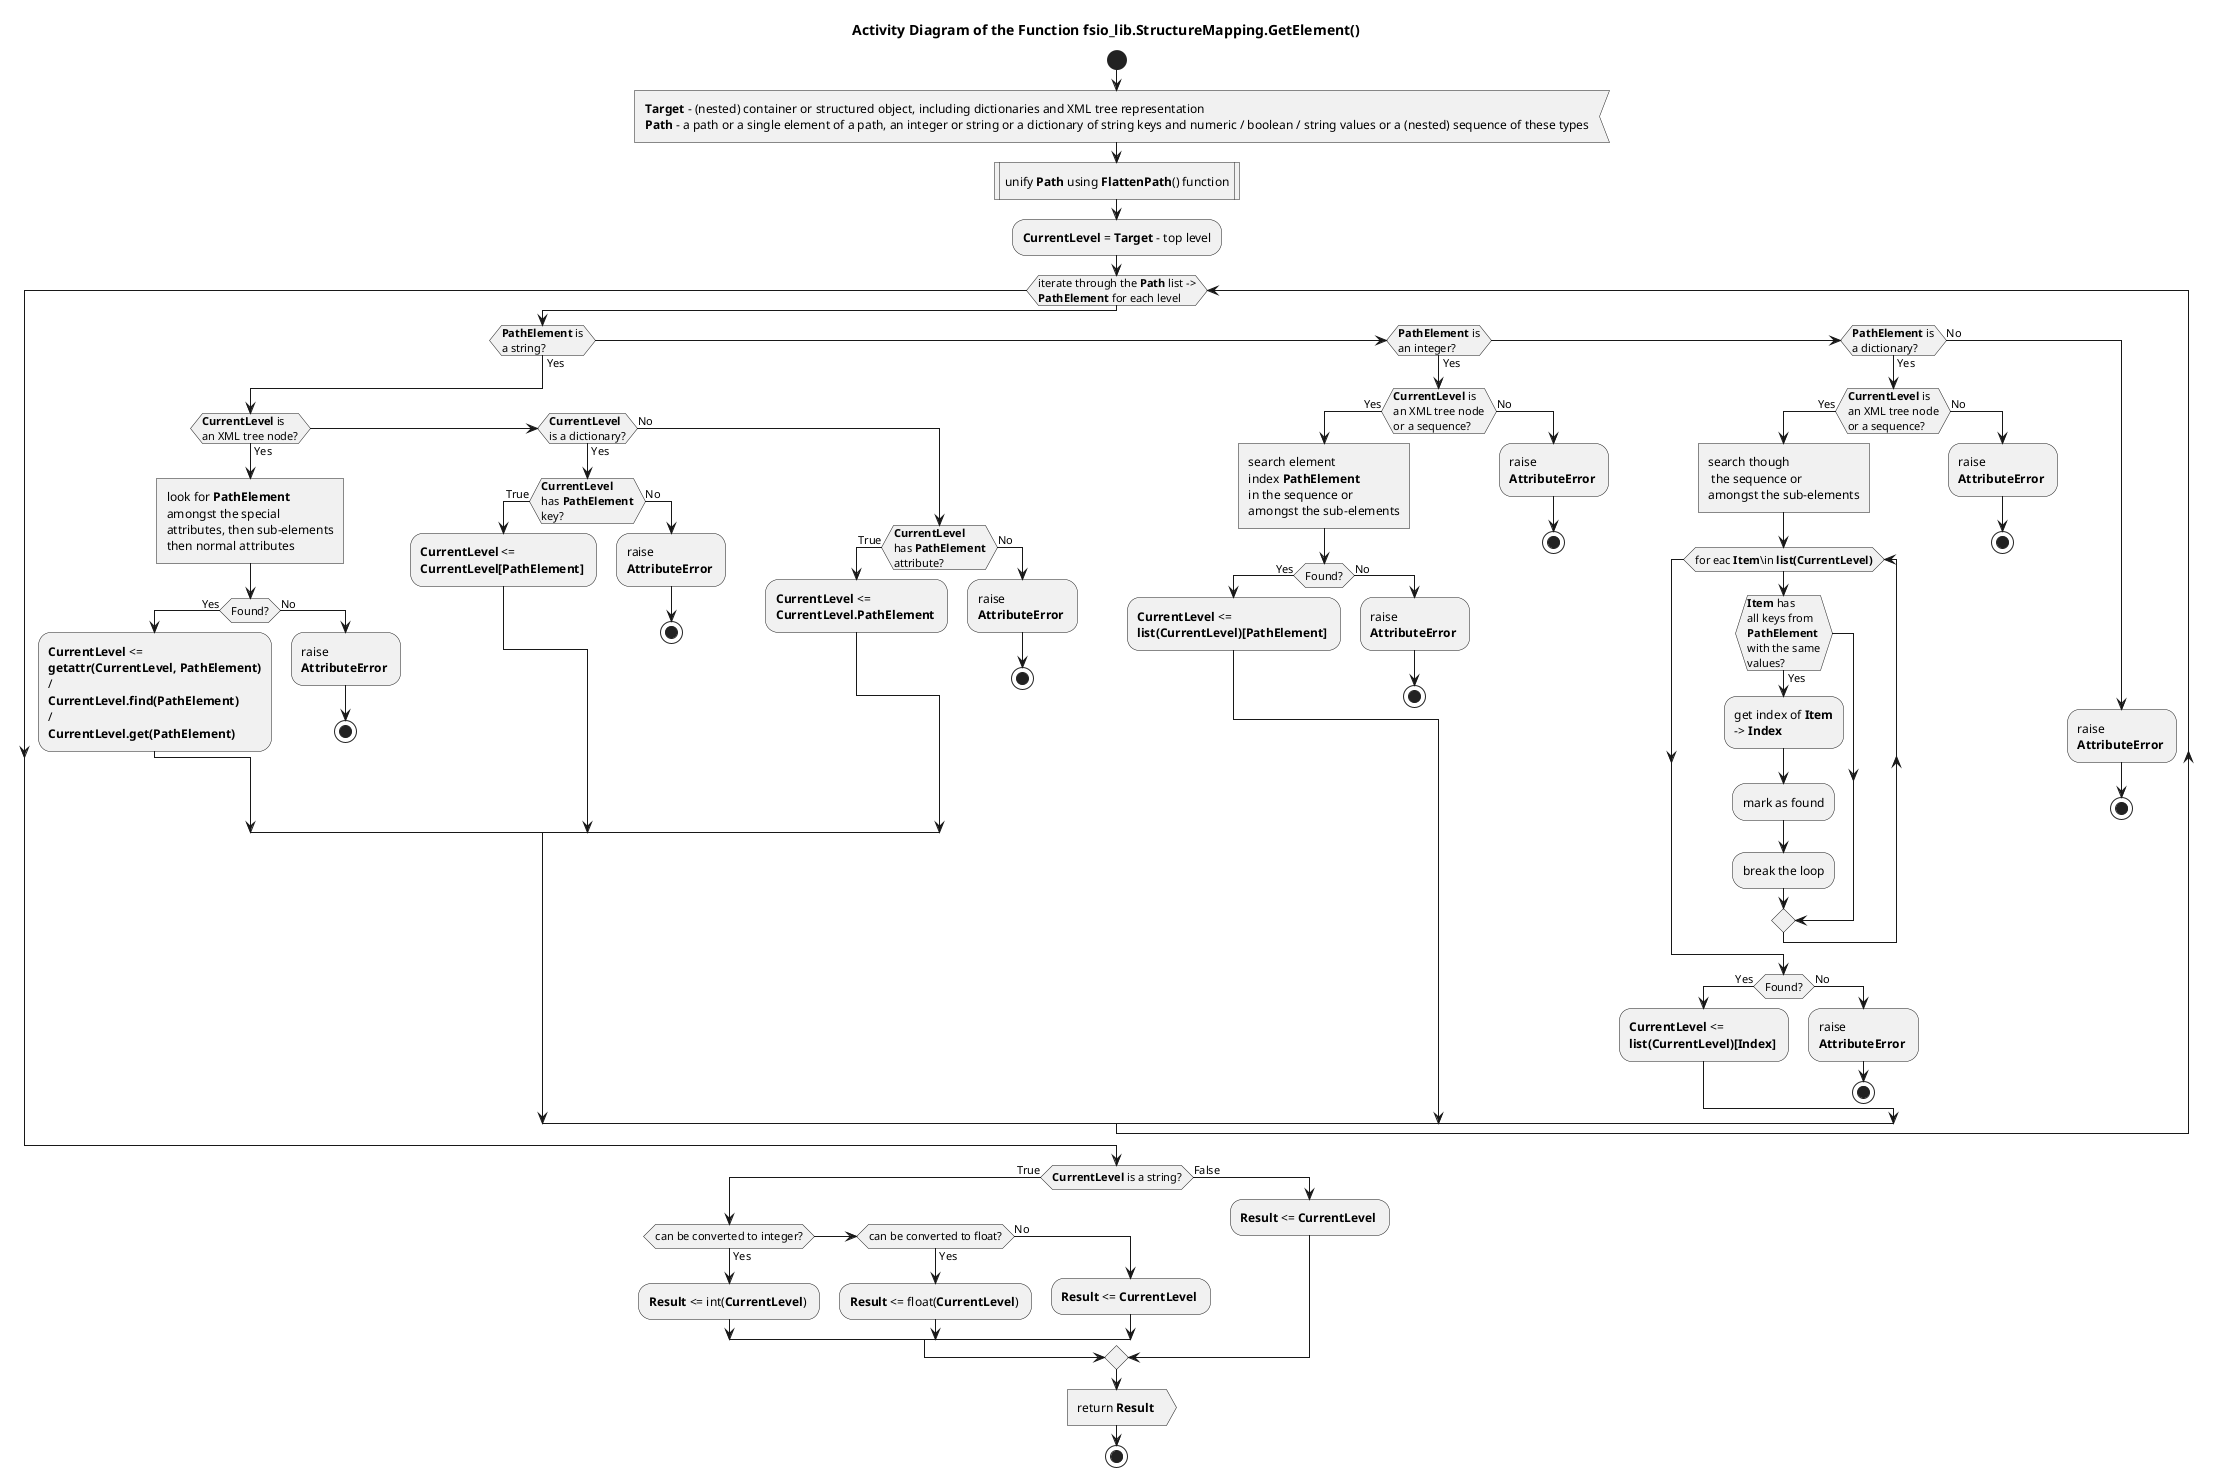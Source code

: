 @startuml structure_mapping_get_element

title Activity Diagram of the Function fsio_lib.StructureMapping.GetElement()

start

:<b>Target</b> - (nested) container or structured object, including dictionaries and XML tree representation
<b>Path</b> - a path or a single element of a path, an integer or string or a dictionary of string keys and numeric / boolean / string values or a (nested) sequence of these types<

:unify <b>Path</b> using <b>FlattenPath</b>() function|

:<b>CurrentLevel</b> = <b>Target</b> - top level;

while (iterate through the <b>Path</b> list ->\n<b>PathElement</b> for each level)
    if (<b>PathElement</b> is\na string?) then (Yes)
        if (<b>CurrentLevel</b> is\nan XML tree node?) then (Yes)
            :look for <b>PathElement</b>\namongst the special\nattributes, then sub-elements\nthen normal attributes]
            
            if (Found?) then (Yes)
                :<b>CurrentLevel</b> <=\n<b>getattr(CurrentLevel, PathElement)</b>\n/\n<b>CurrentLevel.find(PathElement)</b>\n/\n<b>CurrentLevel.get(PathElement)</b> ;
            else (No)
                :raise\n<b>AttributeError</b> ;
                
                stop
            endif
        elseif (<b>CurrentLevel</b>\nis a dictionary?) then (Yes)
            if (<b>CurrentLevel</b>\nhas <b>PathElement</b>\nkey?) then (True)
                :<b>CurrentLevel</b> <=\n<b>CurrentLevel[PathElement]</b> ;
            else (No)
                :raise\n<b>AttributeError</b> ;
                
                stop
            endif
        else (No)
            if (<b>CurrentLevel</b>\nhas <b>PathElement</b>\nattribute?) then (True)
                :<b>CurrentLevel</b> <=\n<b>CurrentLevel.PathElement</b> ;
            else (No)
                :raise\n<b>AttributeError</b> ;
                
                stop
            endif
        endif
    elseif (<b>PathElement</b> is\nan integer?) then (Yes)
        if (<b>CurrentLevel</b> is\nan XML tree node\nor a sequence?) then (Yes)
            :search element\nindex <b>PathElement</b>\nin the sequence or\namongst the sub-elements]
        
            if (Found?) then (Yes)
                :<b>CurrentLevel</b> <=\n<b>list(CurrentLevel)[PathElement]</b> ;
            else (No)
                :raise\n<b>AttributeError</b> ;
                
                stop
            endif
        else (No)
            :raise\n<b>AttributeError</b> ;
                
            stop
        endif
    elseif (<b>PathElement</b> is\na dictionary?) then (Yes)
        if (<b>CurrentLevel</b> is\nan XML tree node\nor a sequence?) then (Yes)
            :search though\n the sequence or\namongst the sub-elements]
            
            while (for eac <b>Item</b>\in <b>list(CurrentLevel)</b>)
                if (<b>Item</b> has\nall keys from\n<b>PathElement</b>\nwith the same\nvalues?) then (Yes)
                    :get index of <b>Item</b>\n-> <b>Index</b> ;
                    
                    :mark as found;
                    
                    :break the loop;
                endif
            end while
            
            if (Found?) then (Yes)
                :<b>CurrentLevel</b> <=\n<b>list(CurrentLevel)[Index]</b> ;
            else (No)
                :raise\n<b>AttributeError</b> ;
                
                stop
            endif
        else (No)
            :raise\n<b>AttributeError</b> ;
                
            stop
        endif
    else (No)
        :raise\n<b>AttributeError</b> ;
        
        stop
    endif
end while

if (<b>CurrentLevel</b> is a string?) then (True)
    if (can be converted to integer?) then (Yes)
        :<b>Result</b> <= int(<b>CurrentLevel</b>) ;
    elseif (can be converted to float?) then (Yes)
        :<b>Result</b> <= float(<b>CurrentLevel</b>) ;
    else (No)
        :<b>Result</b> <= <b>CurrentLevel</b> ;
    endif
else (False)
    :<b>Result</b> <= <b>CurrentLevel</b> ;
endif

:return <b>Result</b> >

stop

@enduml